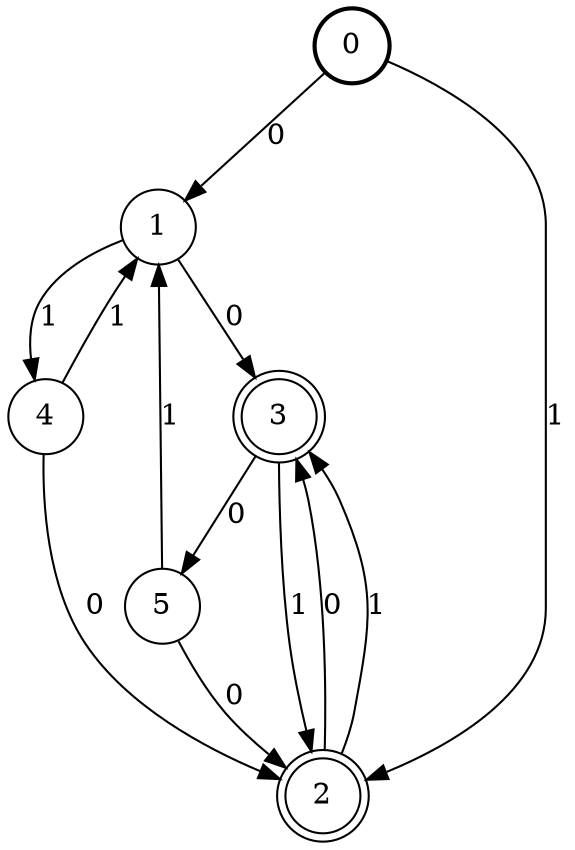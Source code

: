 digraph Automat {
    node [shape = circle];
    0 [style = "bold"];
    0 -> 1 [label = "0"];
    0 -> 2 [label = "1"];
    1 -> 3 [label = "0"];
    1 -> 4 [label = "1"];
    2 [peripheries=2]
    2 -> 3 [label = "0"];
    2 -> 3 [label = "1"];
    3 [peripheries=2]
    3 -> 5 [label = "0"];
    3 -> 2 [label = "1"];
    4 -> 2 [label = "0"];
    4 -> 1 [label = "1"];
    5 -> 2 [label = "0"];
    5 -> 1 [label = "1"];
}
